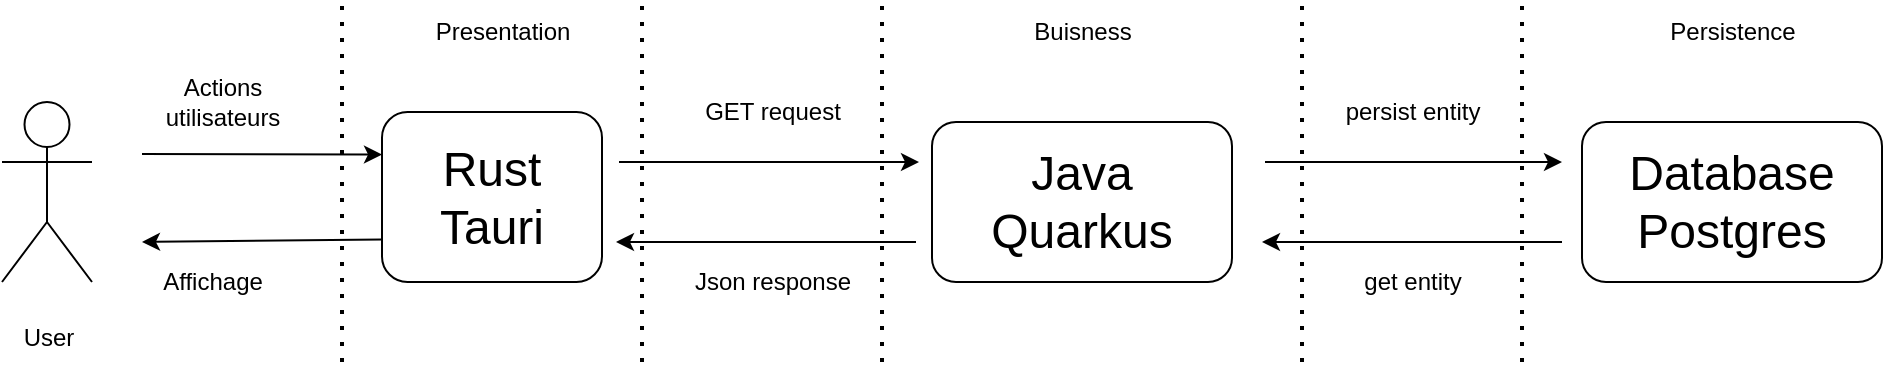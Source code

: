 <mxfile version="23.0.0" type="device">
  <diagram name="Page-1" id="J10wN4LTnhzBXKALqojf">
    <mxGraphModel dx="1674" dy="746" grid="1" gridSize="10" guides="1" tooltips="1" connect="1" arrows="1" fold="1" page="1" pageScale="1" pageWidth="827" pageHeight="1169" math="0" shadow="0">
      <root>
        <mxCell id="0" />
        <mxCell id="1" parent="0" />
        <mxCell id="7eDW1lW2Hr1w-lOsqwPJ-1" value="&lt;br&gt;User" style="shape=umlActor;verticalLabelPosition=bottom;verticalAlign=top;html=1;outlineConnect=0;" vertex="1" parent="1">
          <mxGeometry x="10" y="70" width="45" height="90" as="geometry" />
        </mxCell>
        <mxCell id="7eDW1lW2Hr1w-lOsqwPJ-2" value="&lt;font style=&quot;font-size: 24px;&quot;&gt;Rust&lt;br&gt;Tauri&lt;/font&gt;" style="rounded=1;whiteSpace=wrap;html=1;" vertex="1" parent="1">
          <mxGeometry x="200" y="75" width="110" height="85" as="geometry" />
        </mxCell>
        <mxCell id="7eDW1lW2Hr1w-lOsqwPJ-3" value="&lt;span style=&quot;font-size: 24px;&quot;&gt;Java Quarkus&lt;/span&gt;" style="rounded=1;whiteSpace=wrap;html=1;" vertex="1" parent="1">
          <mxGeometry x="475" y="80" width="150" height="80" as="geometry" />
        </mxCell>
        <mxCell id="7eDW1lW2Hr1w-lOsqwPJ-5" value="GET request" style="text;html=1;align=center;verticalAlign=middle;resizable=0;points=[];autosize=1;strokeColor=none;fillColor=none;" vertex="1" parent="1">
          <mxGeometry x="350" y="60" width="90" height="30" as="geometry" />
        </mxCell>
        <mxCell id="7eDW1lW2Hr1w-lOsqwPJ-6" value="Json response" style="text;html=1;align=center;verticalAlign=middle;resizable=0;points=[];autosize=1;strokeColor=none;fillColor=none;" vertex="1" parent="1">
          <mxGeometry x="345" y="145" width="100" height="30" as="geometry" />
        </mxCell>
        <mxCell id="7eDW1lW2Hr1w-lOsqwPJ-8" value="" style="endArrow=none;dashed=1;html=1;dashPattern=1 3;strokeWidth=2;rounded=0;" edge="1" parent="1">
          <mxGeometry width="50" height="50" relative="1" as="geometry">
            <mxPoint x="330" y="200" as="sourcePoint" />
            <mxPoint x="330" y="20" as="targetPoint" />
          </mxGeometry>
        </mxCell>
        <mxCell id="7eDW1lW2Hr1w-lOsqwPJ-11" value="" style="endArrow=none;dashed=1;html=1;dashPattern=1 3;strokeWidth=2;rounded=0;" edge="1" parent="1">
          <mxGeometry width="50" height="50" relative="1" as="geometry">
            <mxPoint x="450" y="200" as="sourcePoint" />
            <mxPoint x="450" y="20" as="targetPoint" />
          </mxGeometry>
        </mxCell>
        <mxCell id="7eDW1lW2Hr1w-lOsqwPJ-12" value="Presentation" style="text;html=1;align=center;verticalAlign=middle;resizable=0;points=[];autosize=1;strokeColor=none;fillColor=none;" vertex="1" parent="1">
          <mxGeometry x="215" y="20" width="90" height="30" as="geometry" />
        </mxCell>
        <mxCell id="7eDW1lW2Hr1w-lOsqwPJ-13" value="Buisness" style="text;html=1;align=center;verticalAlign=middle;resizable=0;points=[];autosize=1;strokeColor=none;fillColor=none;" vertex="1" parent="1">
          <mxGeometry x="515" y="20" width="70" height="30" as="geometry" />
        </mxCell>
        <mxCell id="7eDW1lW2Hr1w-lOsqwPJ-19" value="" style="endArrow=classic;html=1;rounded=0;entryX=0;entryY=0.25;entryDx=0;entryDy=0;" edge="1" parent="1" target="7eDW1lW2Hr1w-lOsqwPJ-2">
          <mxGeometry width="50" height="50" relative="1" as="geometry">
            <mxPoint x="80" y="96" as="sourcePoint" />
            <mxPoint x="95" y="280" as="targetPoint" />
          </mxGeometry>
        </mxCell>
        <mxCell id="7eDW1lW2Hr1w-lOsqwPJ-20" value="" style="endArrow=classic;html=1;rounded=0;exitX=0;exitY=0.75;exitDx=0;exitDy=0;" edge="1" parent="1" source="7eDW1lW2Hr1w-lOsqwPJ-2">
          <mxGeometry width="50" height="50" relative="1" as="geometry">
            <mxPoint x="120" y="145" as="sourcePoint" />
            <mxPoint x="80" y="140" as="targetPoint" />
          </mxGeometry>
        </mxCell>
        <mxCell id="7eDW1lW2Hr1w-lOsqwPJ-21" value="Affichage" style="text;html=1;align=center;verticalAlign=middle;resizable=0;points=[];autosize=1;strokeColor=none;fillColor=none;" vertex="1" parent="1">
          <mxGeometry x="80" y="145" width="70" height="30" as="geometry" />
        </mxCell>
        <mxCell id="7eDW1lW2Hr1w-lOsqwPJ-22" value="Actions &lt;br&gt;utilisateurs" style="text;html=1;align=center;verticalAlign=middle;resizable=0;points=[];autosize=1;strokeColor=none;fillColor=none;" vertex="1" parent="1">
          <mxGeometry x="80" y="50" width="80" height="40" as="geometry" />
        </mxCell>
        <mxCell id="7eDW1lW2Hr1w-lOsqwPJ-23" value="" style="endArrow=none;dashed=1;html=1;dashPattern=1 3;strokeWidth=2;rounded=0;" edge="1" parent="1">
          <mxGeometry width="50" height="50" relative="1" as="geometry">
            <mxPoint x="180" y="200" as="sourcePoint" />
            <mxPoint x="180" y="20" as="targetPoint" />
          </mxGeometry>
        </mxCell>
        <mxCell id="7eDW1lW2Hr1w-lOsqwPJ-26" value="" style="endArrow=classic;html=1;rounded=0;" edge="1" parent="1">
          <mxGeometry width="50" height="50" relative="1" as="geometry">
            <mxPoint x="318.5" y="100" as="sourcePoint" />
            <mxPoint x="468.5" y="100" as="targetPoint" />
          </mxGeometry>
        </mxCell>
        <mxCell id="7eDW1lW2Hr1w-lOsqwPJ-27" value="" style="endArrow=classic;html=1;rounded=0;" edge="1" parent="1">
          <mxGeometry width="50" height="50" relative="1" as="geometry">
            <mxPoint x="467" y="140" as="sourcePoint" />
            <mxPoint x="317" y="140" as="targetPoint" />
          </mxGeometry>
        </mxCell>
        <mxCell id="7eDW1lW2Hr1w-lOsqwPJ-28" value="&lt;span style=&quot;font-size: 24px;&quot;&gt;Database&lt;br&gt;Postgres&lt;br&gt;&lt;/span&gt;" style="rounded=1;whiteSpace=wrap;html=1;" vertex="1" parent="1">
          <mxGeometry x="800" y="80" width="150" height="80" as="geometry" />
        </mxCell>
        <mxCell id="7eDW1lW2Hr1w-lOsqwPJ-29" value="Persistence" style="text;html=1;align=center;verticalAlign=middle;resizable=0;points=[];autosize=1;strokeColor=none;fillColor=none;" vertex="1" parent="1">
          <mxGeometry x="830" y="20" width="90" height="30" as="geometry" />
        </mxCell>
        <mxCell id="7eDW1lW2Hr1w-lOsqwPJ-32" value="" style="endArrow=none;dashed=1;html=1;dashPattern=1 3;strokeWidth=2;rounded=0;" edge="1" parent="1">
          <mxGeometry width="50" height="50" relative="1" as="geometry">
            <mxPoint x="660" y="200" as="sourcePoint" />
            <mxPoint x="660" y="20" as="targetPoint" />
          </mxGeometry>
        </mxCell>
        <mxCell id="7eDW1lW2Hr1w-lOsqwPJ-33" value="" style="endArrow=none;dashed=1;html=1;dashPattern=1 3;strokeWidth=2;rounded=0;" edge="1" parent="1">
          <mxGeometry width="50" height="50" relative="1" as="geometry">
            <mxPoint x="770" y="200" as="sourcePoint" />
            <mxPoint x="770" y="20" as="targetPoint" />
          </mxGeometry>
        </mxCell>
        <mxCell id="7eDW1lW2Hr1w-lOsqwPJ-34" value="" style="endArrow=classic;html=1;rounded=0;" edge="1" parent="1">
          <mxGeometry width="50" height="50" relative="1" as="geometry">
            <mxPoint x="641.5" y="100" as="sourcePoint" />
            <mxPoint x="790" y="100" as="targetPoint" />
          </mxGeometry>
        </mxCell>
        <mxCell id="7eDW1lW2Hr1w-lOsqwPJ-35" value="" style="endArrow=classic;html=1;rounded=0;" edge="1" parent="1">
          <mxGeometry width="50" height="50" relative="1" as="geometry">
            <mxPoint x="790" y="140" as="sourcePoint" />
            <mxPoint x="640" y="140" as="targetPoint" />
          </mxGeometry>
        </mxCell>
        <mxCell id="7eDW1lW2Hr1w-lOsqwPJ-36" value="persist entity" style="text;html=1;align=center;verticalAlign=middle;resizable=0;points=[];autosize=1;strokeColor=none;fillColor=none;" vertex="1" parent="1">
          <mxGeometry x="670" y="60" width="90" height="30" as="geometry" />
        </mxCell>
        <mxCell id="7eDW1lW2Hr1w-lOsqwPJ-37" value="get entity" style="text;html=1;align=center;verticalAlign=middle;resizable=0;points=[];autosize=1;strokeColor=none;fillColor=none;" vertex="1" parent="1">
          <mxGeometry x="680" y="145" width="70" height="30" as="geometry" />
        </mxCell>
      </root>
    </mxGraphModel>
  </diagram>
</mxfile>
